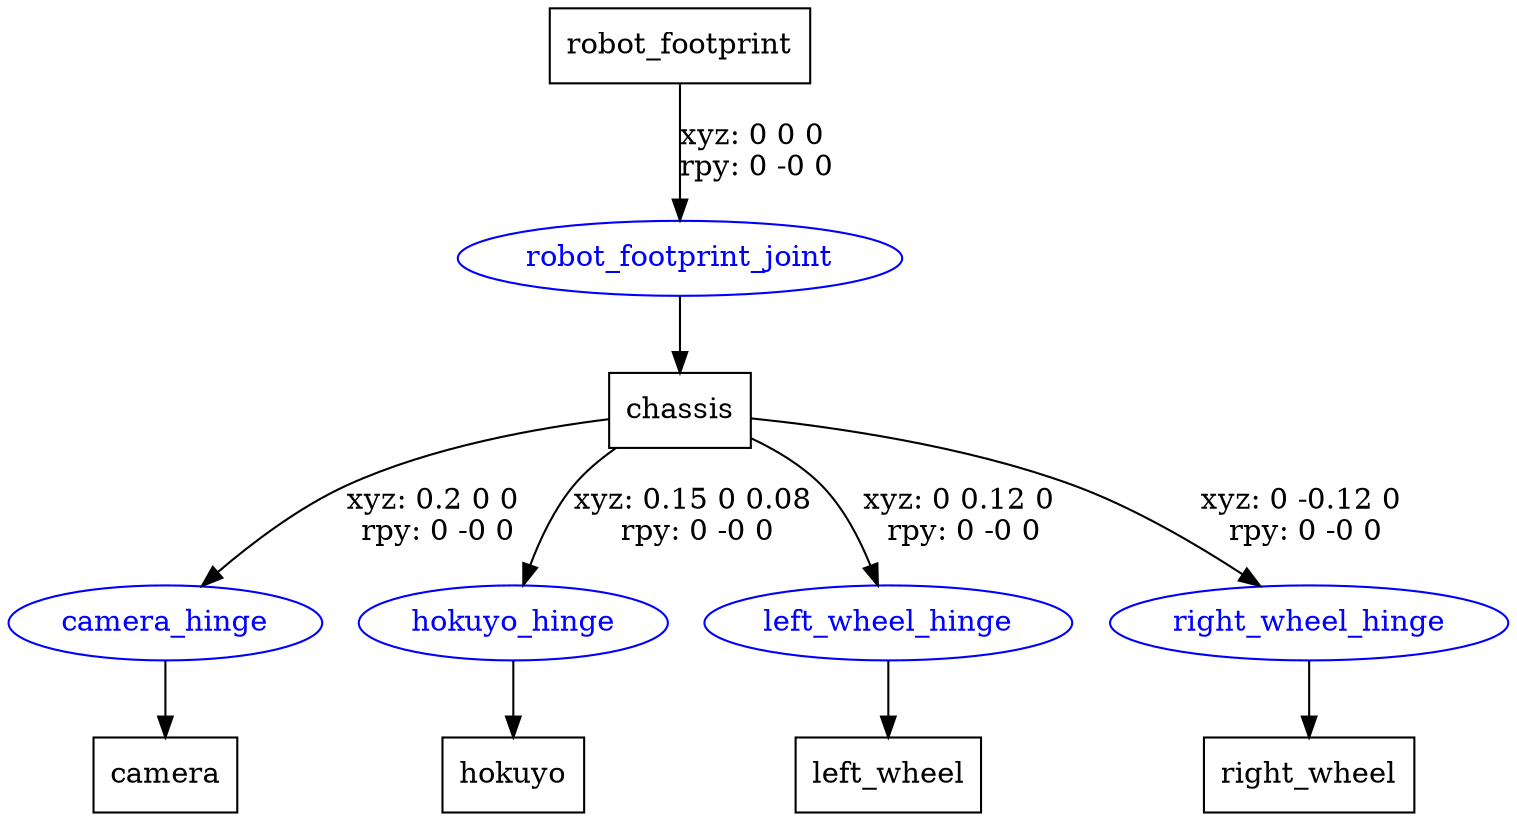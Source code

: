 digraph G {
node [shape=box];
"robot_footprint" [label="robot_footprint"];
"chassis" [label="chassis"];
"camera" [label="camera"];
"hokuyo" [label="hokuyo"];
"left_wheel" [label="left_wheel"];
"right_wheel" [label="right_wheel"];
node [shape=ellipse, color=blue, fontcolor=blue];
"robot_footprint" -> "robot_footprint_joint" [label="xyz: 0 0 0 \nrpy: 0 -0 0"]
"robot_footprint_joint" -> "chassis"
"chassis" -> "camera_hinge" [label="xyz: 0.2 0 0 \nrpy: 0 -0 0"]
"camera_hinge" -> "camera"
"chassis" -> "hokuyo_hinge" [label="xyz: 0.15 0 0.08 \nrpy: 0 -0 0"]
"hokuyo_hinge" -> "hokuyo"
"chassis" -> "left_wheel_hinge" [label="xyz: 0 0.12 0 \nrpy: 0 -0 0"]
"left_wheel_hinge" -> "left_wheel"
"chassis" -> "right_wheel_hinge" [label="xyz: 0 -0.12 0 \nrpy: 0 -0 0"]
"right_wheel_hinge" -> "right_wheel"
}
